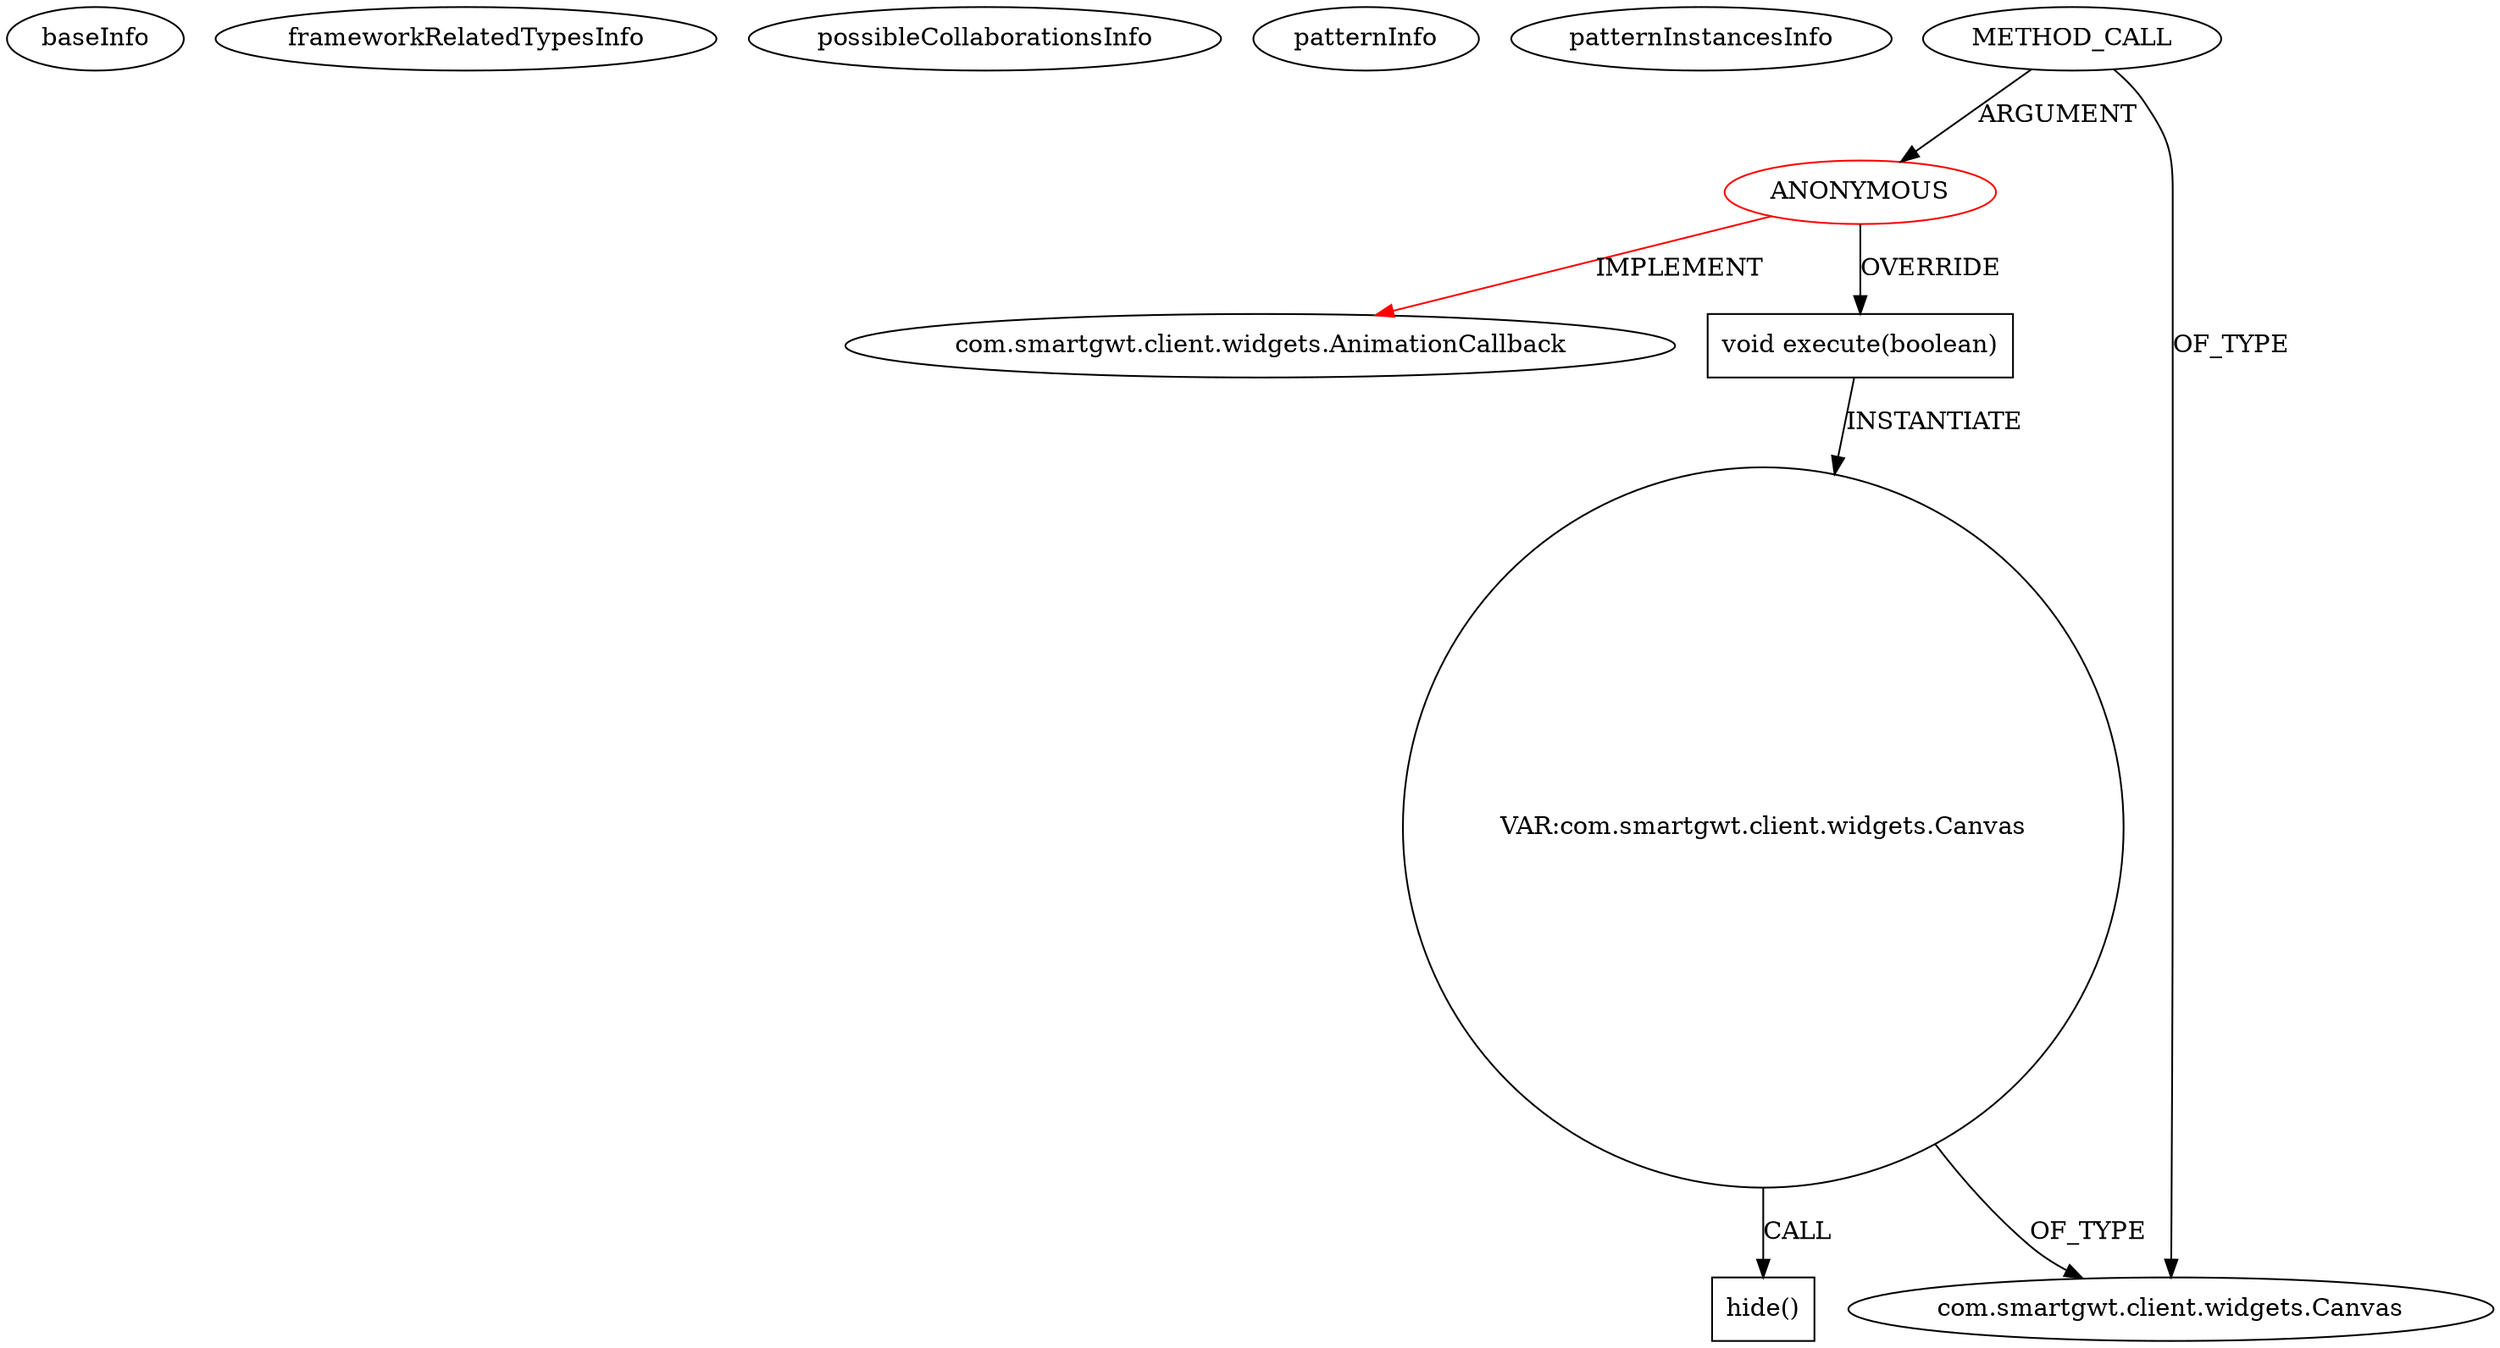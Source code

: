 digraph {
baseInfo[graphId=1966,category="pattern",isAnonymous=true,possibleRelation=false]
frameworkRelatedTypesInfo[0="com.smartgwt.client.widgets.AnimationCallback"]
possibleCollaborationsInfo[]
patternInfo[frequency=2.0,patternRootClient=0]
patternInstancesInfo[0="Namrack-TeachToLearn~/Namrack-TeachToLearn/TeachToLearn-master/TeachToLearn/src/ttl/client/layout/MainLayout.java~void onClick(com.smartgwt.client.widgets.events.ClickEvent)~354"]
4[label="void execute(boolean)",vertexType="OVERRIDING_METHOD_DECLARATION",isFrameworkType=false,shape=box]
0[label="ANONYMOUS",vertexType="ROOT_ANONYMOUS_DECLARATION",isFrameworkType=false,color=red]
2[label="METHOD_CALL",vertexType="OUTSIDE_CALL",isFrameworkType=false]
1[label="com.smartgwt.client.widgets.AnimationCallback",vertexType="FRAMEWORK_INTERFACE_TYPE",isFrameworkType=false]
3[label="com.smartgwt.client.widgets.Canvas",vertexType="FRAMEWORK_CLASS_TYPE",isFrameworkType=false]
5[label="VAR:com.smartgwt.client.widgets.Canvas",vertexType="VARIABLE_EXPRESION",isFrameworkType=false,shape=circle]
6[label="hide()",vertexType="INSIDE_CALL",isFrameworkType=false,shape=box]
0->4[label="OVERRIDE"]
0->1[label="IMPLEMENT",color=red]
2->0[label="ARGUMENT"]
2->3[label="OF_TYPE"]
4->5[label="INSTANTIATE"]
5->3[label="OF_TYPE"]
5->6[label="CALL"]
}
